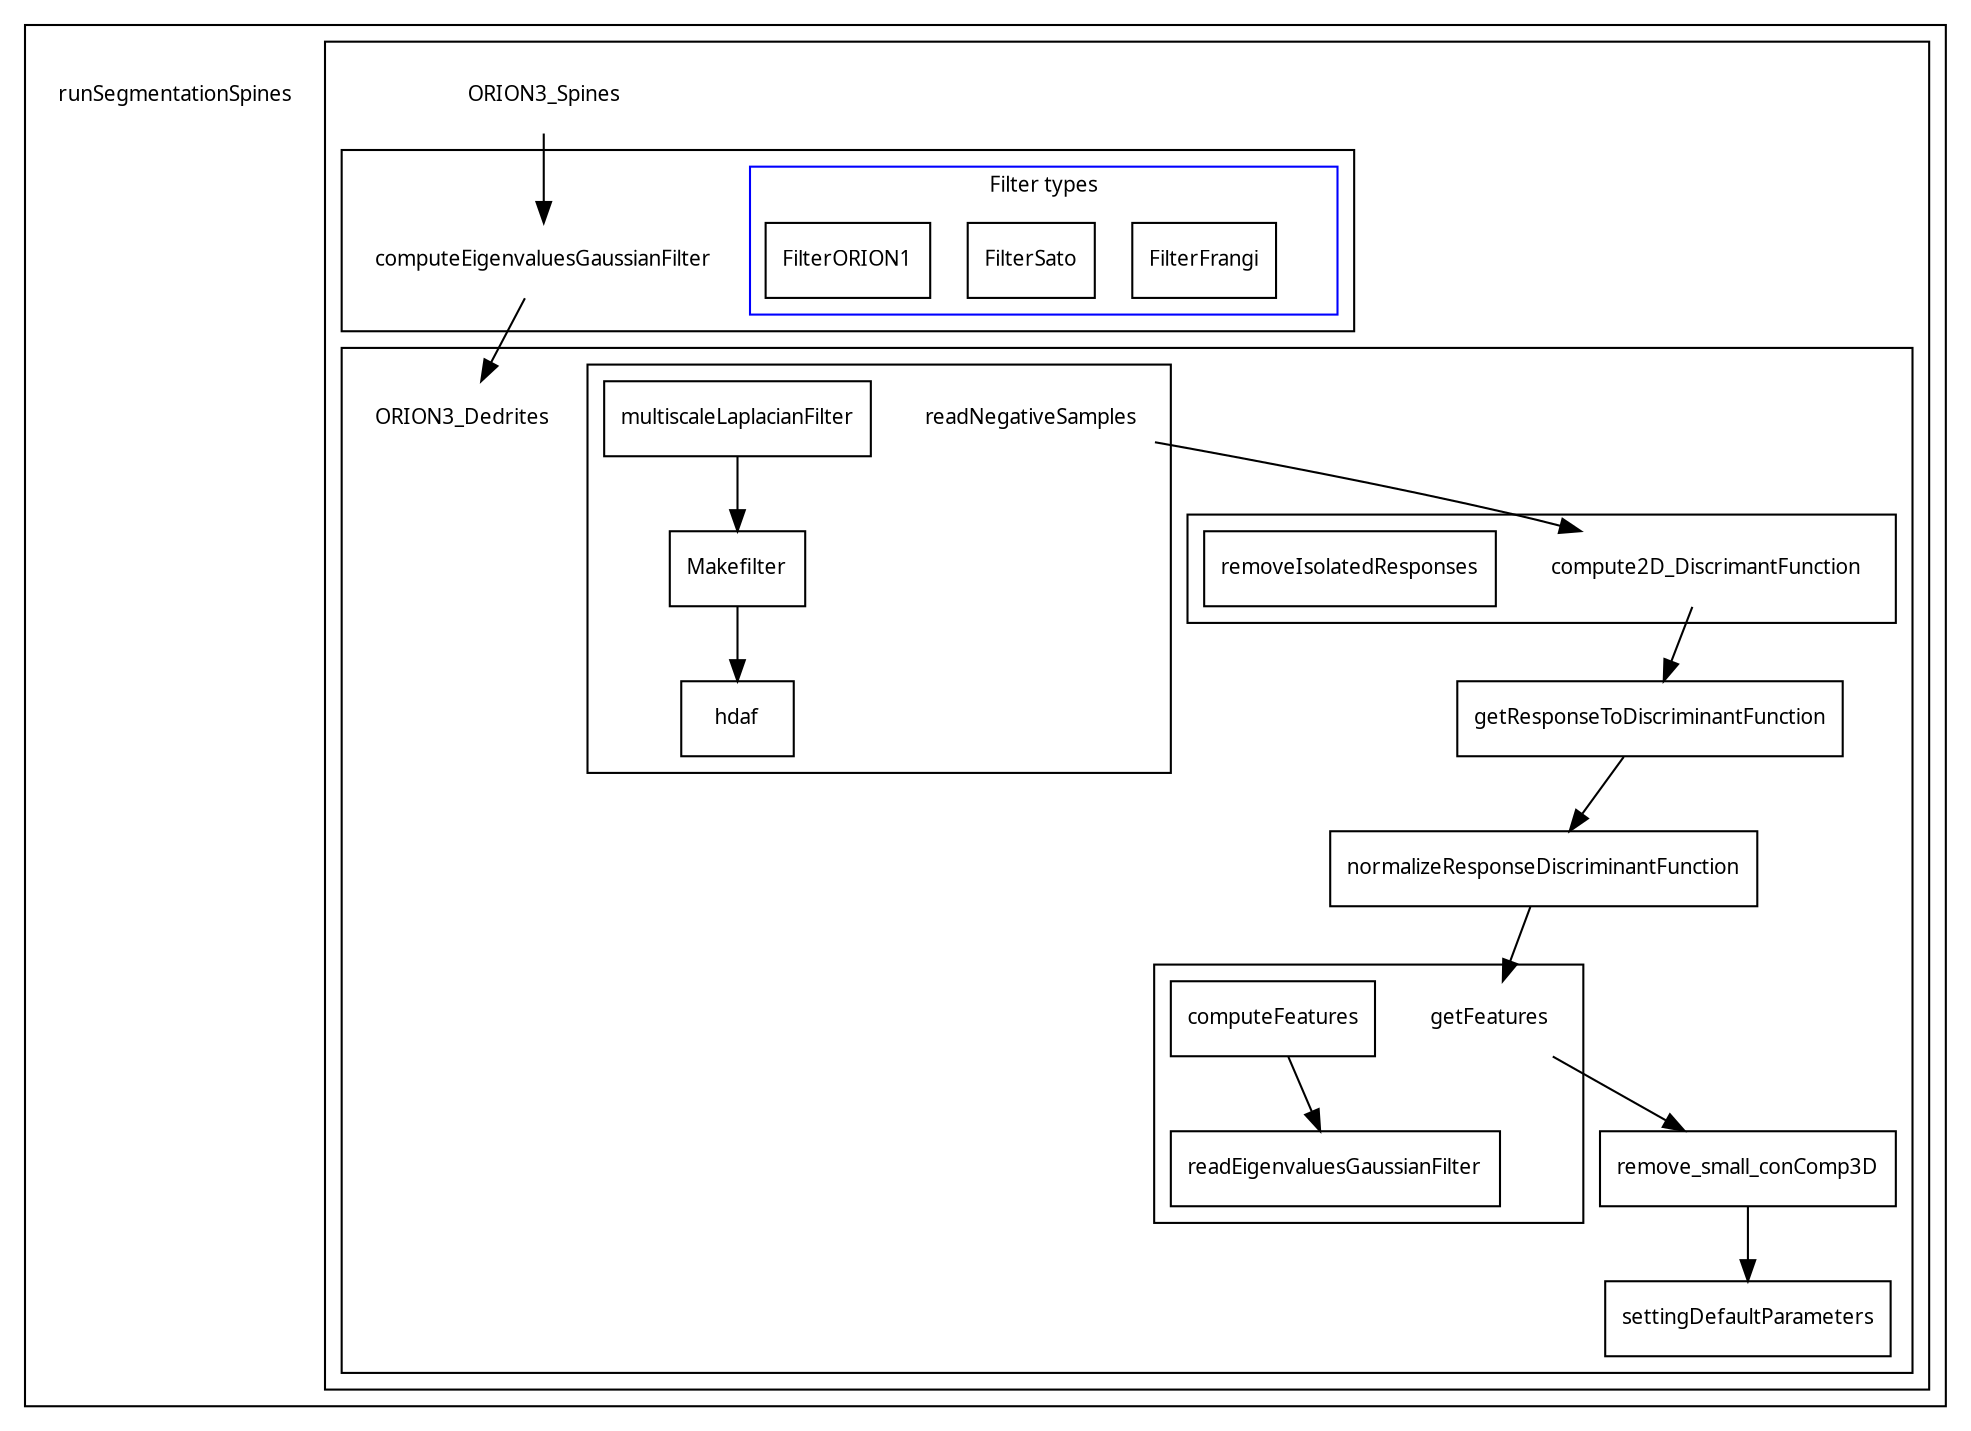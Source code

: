 digraph Segmentation {
	//rankdir = "TB";
	graph [fontsize=10 fontname="Verdana" compound=true];
	node [shape=rect fontsize=10 fontname="Verdana"];
	//ranksep=3;
	//ratio=auto;
	//node [nodesep=0.2 ranksep=0.2];
	//edge [weight=1.2];

	subgraph cluster_runSegmentationSpines {
		color = "black";
		runSegmentationSpines [shape=none]; label = "";
		/*computeElapsedTime*/
		subgraph cluster_ORION3_Spines {
			/*label = "ORION3_Spines";*/
			ORION3_Spines -> computeEigenvaluesGaussianFilter -> ORION3_Dedrites
			ORION3_Spines [shape=none]; label = "";
			subgraph cluster_computeEigenvaluesGaussianFilter {
				color = "black";
				computeEigenvaluesGaussianFilter [shape=none]; label = "";
				subgraph cluster_FilterTypes {
					label = "Filter types";
					color=blue; /* OR */
					FilterTypes [shape=point style=invis];
					FilterFrangi FilterSato FilterORION1
				}
				/*[>FilterTypes<] FilterSato -> getInfoVolume [ltail=cluster_FilterTypes]
				getInfoVolume ->
				num2string ->
				RAWfromMHD ->
				WriteRAWandMHD*/
			}
			subgraph cluster_ORION3_Dendrites_callees {
				/*label = "ORION3_Dendrites";*/
				ORION3_Dedrites [shape=none]; label = "";
				readNegativeSamples
					-> compute2D_DiscrimantFunction
					-> getResponseToDiscriminantFunction
					-> normalizeResponseDiscriminantFunction;
				normalizeResponseDiscriminantFunction ->
				getFeatures /*getFeatures*/
				getFeatures -> remove_small_conComp3D;

				remove_small_conComp3D ->
					settingDefaultParameters/* ->
					delete_RAW ->
					[>image_MIP_gray ->
					image_MIP_jet -><]
					Read_CreateFolderSecondEigenvalueHessian*/
				subgraph cluster_getFeatures {
					color = "black";
					getFeatures  [shape=none]; label = "";

					computeFeatures -> readEigenvaluesGaussianFilter
				}
				subgraph cluster_readNegativeSamples {
					color = "black";
					readNegativeSamples [shape=none]; label = "";
					multiscaleLaplacianFilter -> Makefilter -> hdaf
				}
				subgraph cluster_compute2D_DiscrimantFunction {
					color = "black";
					compute2D_DiscrimantFunction [shape=none]; label = "";
					removeIsolatedResponses
				}
			}
		}
	}


}

